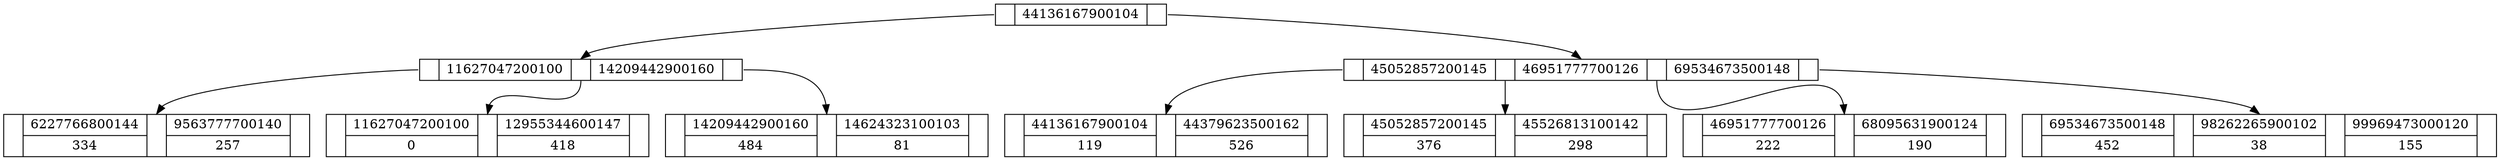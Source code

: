 digraph g {
	node [height=.1 shape=record]
	node2 [label="<f0> | <f1> 44136167900104 | <f2>"]
	node2:f0 -> node12:f2
	node2:f2 -> node13:f3
	node12 [label="<f0> | <f1> 11627047200100 | <f2> | <f3> 14209442900160 | <f4>"]
	node12:f0 -> node1:f2
	node12:f2 -> node3:f2
	node12:f4 -> node5:f2
	node13 [label="<f0> | <f1> 45052857200145 | <f2> | <f3> 46951777700126 | <f4> | <f5> 69534673500148 | <f6>"]
	node13:f0 -> node7:f2
	node13:f2 -> node9:f2
	node13:f4 -> node11:f2
	node13:f6 -> node15:f3
	node1 [label="<f0> | { <f1> 6227766800144 | {334} }| <f2> | { <f3> 9563777700140 | {257} }| <f4>"]
	node3 [label="<f0> | { <f1> 11627047200100 | {0} }| <f2> | { <f3> 12955344600147 | {418} }| <f4>"]
	node5 [label="<f0> | { <f1> 14209442900160 | {484} }| <f2> | { <f3> 14624323100103 | {81} }| <f4>"]
	node7 [label="<f0> | { <f1> 44136167900104 | {119} }| <f2> | { <f3> 44379623500162 | {526} }| <f4>"]
	node9 [label="<f0> | { <f1> 45052857200145 | {376} }| <f2> | { <f3> 45526813100142 | {298} }| <f4>"]
	node11 [label="<f0> | { <f1> 46951777700126 | {222} }| <f2> | { <f3> 68095631900124 | {190} }| <f4>"]
	node15 [label="<f0> | { <f1> 69534673500148 | {452} }| <f2> | { <f3> 98262265900102 | {38} }| <f4> | { <f5> 99969473000120 | {155} }| <f6>"]
}
